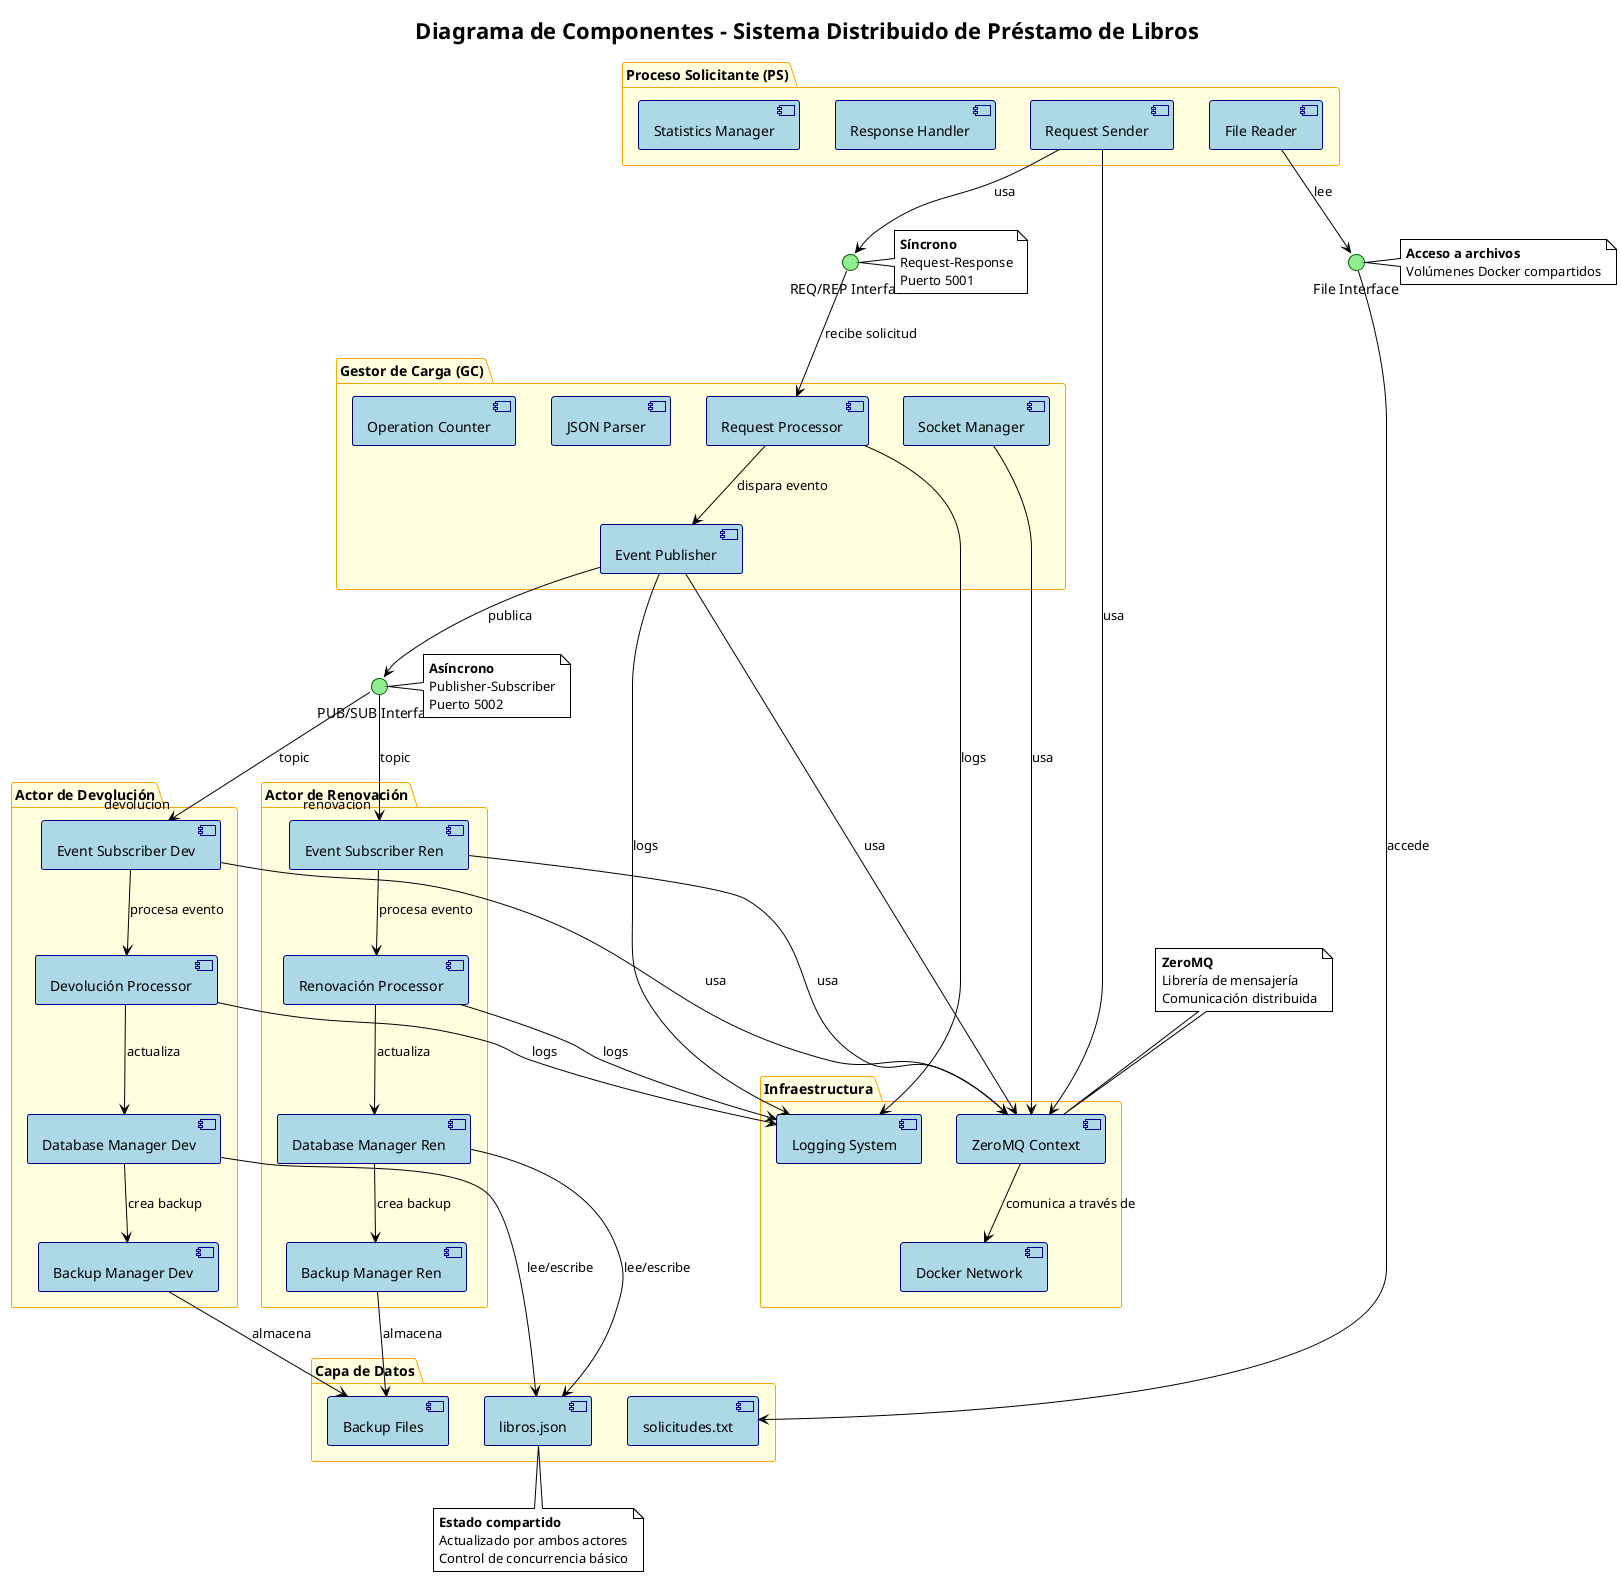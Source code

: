 @startuml
!theme plain
title Diagrama de Componentes - Sistema Distribuido de Préstamo de Libros

skinparam component {
  BackgroundColor LightBlue
  BorderColor DarkBlue
}
skinparam interface {
  BackgroundColor LightGreen
  BorderColor DarkGreen
}
skinparam package {
  BackgroundColor LightYellow
  BorderColor Orange
}

' ====================== Interfaces ======================
interface "REQ/REP Interface" as REQREP
interface "PUB/SUB Interface" as PUBSUB
interface "File Interface" as FILE

' ====================== Gestor de Carga ======================
package "Gestor de Carga (GC)" {
  [Socket Manager] as SocketMgr
  [Request Processor] as ReqProcessor
  [Event Publisher] as EventPub
  [JSON Parser] as JSONParser
  [Operation Counter] as OpCounter
}

' ====================== Proceso Solicitante ======================
package "Proceso Solicitante (PS)" {
  [Request Sender] as ReqSender
  [File Reader] as FileReader
  [Response Handler] as RespHandler
  [Statistics Manager] as StatsMgr
}

' ====================== Actor Devolución ======================
package "Actor de Devolución" {
  [Event Subscriber Dev] as EventSubDev
  [Devolución Processor] as DevProcessor
  [Database Manager Dev] as DBManagerDev
  [Backup Manager Dev] as BackupMgrDev
}

' ====================== Actor Renovación ======================
package "Actor de Renovación" {
  [Event Subscriber Ren] as EventSubRen
  [Renovación Processor] as RenProcessor
  [Database Manager Ren] as DBManagerRen
  [Backup Manager Ren] as BackupMgrRen
}

' ====================== Data Layer ======================
package "Capa de Datos" {
  [libros.json] as LibrosDB
  [solicitudes.txt] as SolicitudesFile
  [Backup Files] as BackupFiles
}

' ====================== Infraestructura ======================
package "Infraestructura" {
  [ZeroMQ Context] as ZMQContext
  [Docker Network] as DockerNet
  [Logging System] as Logging
}

' ====================== Relaciones ======================

' --- Comunicación REQ/REP ---
ReqSender --> REQREP : usa
REQREP --> ReqProcessor : recibe solicitud
ReqProcessor --> EventPub : dispara evento
EventPub --> PUBSUB : publica

' --- Comunicación PUB/SUB ---
PUBSUB --> EventSubDev : topic "devolucion"
PUBSUB --> EventSubRen : topic "renovacion"

' --- Procesamiento ---
EventSubDev --> DevProcessor : procesa evento
EventSubRen --> RenProcessor : procesa evento

' --- Acceso a Base de Datos ---
DevProcessor --> DBManagerDev : actualiza
RenProcessor --> DBManagerRen : actualiza
DBManagerDev --> LibrosDB : lee/escribe
DBManagerRen --> LibrosDB : lee/escribe

' --- Archivos de Solicitudes ---
FileReader --> FILE : lee
FILE --> SolicitudesFile : accede

' --- Backups ---
DBManagerDev --> BackupMgrDev : crea backup
DBManagerRen --> BackupMgrRen : crea backup
BackupMgrDev --> BackupFiles : almacena
BackupMgrRen --> BackupFiles : almacena

' --- Infraestructura ---
SocketMgr --> ZMQContext : usa
EventPub --> ZMQContext : usa
EventSubDev --> ZMQContext : usa
EventSubRen --> ZMQContext : usa
ReqSender --> ZMQContext : usa
ZMQContext --> DockerNet : comunica a través de

' --- Logging ---
ReqProcessor --> Logging : logs
EventPub --> Logging : logs
DevProcessor --> Logging : logs
RenProcessor --> Logging : logs

' ====================== Notas ======================
note right of REQREP
**Síncrono**
Request-Response
Puerto 5001
end note

note right of PUBSUB
**Asíncrono**
Publisher-Subscriber
Puerto 5002
end note

note right of FILE
**Acceso a archivos**
Volúmenes Docker compartidos
end note

note bottom of LibrosDB
**Estado compartido**
Actualizado por ambos actores
Control de concurrencia básico
end note

note top of ZMQContext
**ZeroMQ**
Librería de mensajería
Comunicación distribuida
end note

@enduml